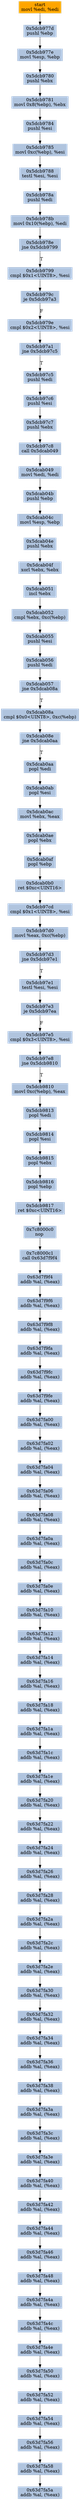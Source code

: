 digraph G {
node[shape=rectangle,style=filled,fillcolor=lightsteelblue,color=lightsteelblue]
bgcolor="transparent"
a0x5dcb977bmovl_edi_edi[label="start\nmovl %edi, %edi",color="lightgrey",fillcolor="orange"];
a0x5dcb977dpushl_ebp[label="0x5dcb977d\npushl %ebp"];
a0x5dcb977emovl_esp_ebp[label="0x5dcb977e\nmovl %esp, %ebp"];
a0x5dcb9780pushl_ebx[label="0x5dcb9780\npushl %ebx"];
a0x5dcb9781movl_0x8ebp__ebx[label="0x5dcb9781\nmovl 0x8(%ebp), %ebx"];
a0x5dcb9784pushl_esi[label="0x5dcb9784\npushl %esi"];
a0x5dcb9785movl_0xcebp__esi[label="0x5dcb9785\nmovl 0xc(%ebp), %esi"];
a0x5dcb9788testl_esi_esi[label="0x5dcb9788\ntestl %esi, %esi"];
a0x5dcb978apushl_edi[label="0x5dcb978a\npushl %edi"];
a0x5dcb978bmovl_0x10ebp__edi[label="0x5dcb978b\nmovl 0x10(%ebp), %edi"];
a0x5dcb978ejne_0x5dcb9799[label="0x5dcb978e\njne 0x5dcb9799"];
a0x5dcb9799cmpl_0x1UINT8_esi[label="0x5dcb9799\ncmpl $0x1<UINT8>, %esi"];
a0x5dcb979cje_0x5dcb97a3[label="0x5dcb979c\nje 0x5dcb97a3"];
a0x5dcb979ecmpl_0x2UINT8_esi[label="0x5dcb979e\ncmpl $0x2<UINT8>, %esi"];
a0x5dcb97a1jne_0x5dcb97c5[label="0x5dcb97a1\njne 0x5dcb97c5"];
a0x5dcb97c5pushl_edi[label="0x5dcb97c5\npushl %edi"];
a0x5dcb97c6pushl_esi[label="0x5dcb97c6\npushl %esi"];
a0x5dcb97c7pushl_ebx[label="0x5dcb97c7\npushl %ebx"];
a0x5dcb97c8call_0x5dcab049[label="0x5dcb97c8\ncall 0x5dcab049"];
a0x5dcab049movl_edi_edi[label="0x5dcab049\nmovl %edi, %edi"];
a0x5dcab04bpushl_ebp[label="0x5dcab04b\npushl %ebp"];
a0x5dcab04cmovl_esp_ebp[label="0x5dcab04c\nmovl %esp, %ebp"];
a0x5dcab04epushl_ebx[label="0x5dcab04e\npushl %ebx"];
a0x5dcab04fxorl_ebx_ebx[label="0x5dcab04f\nxorl %ebx, %ebx"];
a0x5dcab051incl_ebx[label="0x5dcab051\nincl %ebx"];
a0x5dcab052cmpl_ebx_0xcebp_[label="0x5dcab052\ncmpl %ebx, 0xc(%ebp)"];
a0x5dcab055pushl_esi[label="0x5dcab055\npushl %esi"];
a0x5dcab056pushl_edi[label="0x5dcab056\npushl %edi"];
a0x5dcab057jne_0x5dcab08a[label="0x5dcab057\njne 0x5dcab08a"];
a0x5dcab08acmpl_0x0UINT8_0xcebp_[label="0x5dcab08a\ncmpl $0x0<UINT8>, 0xc(%ebp)"];
a0x5dcab08ejne_0x5dcab0aa[label="0x5dcab08e\njne 0x5dcab0aa"];
a0x5dcab0aapopl_edi[label="0x5dcab0aa\npopl %edi"];
a0x5dcab0abpopl_esi[label="0x5dcab0ab\npopl %esi"];
a0x5dcab0acmovl_ebx_eax[label="0x5dcab0ac\nmovl %ebx, %eax"];
a0x5dcab0aepopl_ebx[label="0x5dcab0ae\npopl %ebx"];
a0x5dcab0afpopl_ebp[label="0x5dcab0af\npopl %ebp"];
a0x5dcab0b0ret_0xcUINT16[label="0x5dcab0b0\nret $0xc<UINT16>"];
a0x5dcb97cdcmpl_0x1UINT8_esi[label="0x5dcb97cd\ncmpl $0x1<UINT8>, %esi"];
a0x5dcb97d0movl_eax_0xcebp_[label="0x5dcb97d0\nmovl %eax, 0xc(%ebp)"];
a0x5dcb97d3jne_0x5dcb97e1[label="0x5dcb97d3\njne 0x5dcb97e1"];
a0x5dcb97e1testl_esi_esi[label="0x5dcb97e1\ntestl %esi, %esi"];
a0x5dcb97e3je_0x5dcb97ea[label="0x5dcb97e3\nje 0x5dcb97ea"];
a0x5dcb97e5cmpl_0x3UINT8_esi[label="0x5dcb97e5\ncmpl $0x3<UINT8>, %esi"];
a0x5dcb97e8jne_0x5dcb9810[label="0x5dcb97e8\njne 0x5dcb9810"];
a0x5dcb9810movl_0xcebp__eax[label="0x5dcb9810\nmovl 0xc(%ebp), %eax"];
a0x5dcb9813popl_edi[label="0x5dcb9813\npopl %edi"];
a0x5dcb9814popl_esi[label="0x5dcb9814\npopl %esi"];
a0x5dcb9815popl_ebx[label="0x5dcb9815\npopl %ebx"];
a0x5dcb9816popl_ebp[label="0x5dcb9816\npopl %ebp"];
a0x5dcb9817ret_0xcUINT16[label="0x5dcb9817\nret $0xc<UINT16>"];
a0x7c8000c0nop_[label="0x7c8000c0\nnop "];
a0x7c8000c1call_0x63d7f9f4[label="0x7c8000c1\ncall 0x63d7f9f4"];
a0x63d7f9f4addb_al_eax_[label="0x63d7f9f4\naddb %al, (%eax)"];
a0x63d7f9f6addb_al_eax_[label="0x63d7f9f6\naddb %al, (%eax)"];
a0x63d7f9f8addb_al_eax_[label="0x63d7f9f8\naddb %al, (%eax)"];
a0x63d7f9faaddb_al_eax_[label="0x63d7f9fa\naddb %al, (%eax)"];
a0x63d7f9fcaddb_al_eax_[label="0x63d7f9fc\naddb %al, (%eax)"];
a0x63d7f9feaddb_al_eax_[label="0x63d7f9fe\naddb %al, (%eax)"];
a0x63d7fa00addb_al_eax_[label="0x63d7fa00\naddb %al, (%eax)"];
a0x63d7fa02addb_al_eax_[label="0x63d7fa02\naddb %al, (%eax)"];
a0x63d7fa04addb_al_eax_[label="0x63d7fa04\naddb %al, (%eax)"];
a0x63d7fa06addb_al_eax_[label="0x63d7fa06\naddb %al, (%eax)"];
a0x63d7fa08addb_al_eax_[label="0x63d7fa08\naddb %al, (%eax)"];
a0x63d7fa0aaddb_al_eax_[label="0x63d7fa0a\naddb %al, (%eax)"];
a0x63d7fa0caddb_al_eax_[label="0x63d7fa0c\naddb %al, (%eax)"];
a0x63d7fa0eaddb_al_eax_[label="0x63d7fa0e\naddb %al, (%eax)"];
a0x63d7fa10addb_al_eax_[label="0x63d7fa10\naddb %al, (%eax)"];
a0x63d7fa12addb_al_eax_[label="0x63d7fa12\naddb %al, (%eax)"];
a0x63d7fa14addb_al_eax_[label="0x63d7fa14\naddb %al, (%eax)"];
a0x63d7fa16addb_al_eax_[label="0x63d7fa16\naddb %al, (%eax)"];
a0x63d7fa18addb_al_eax_[label="0x63d7fa18\naddb %al, (%eax)"];
a0x63d7fa1aaddb_al_eax_[label="0x63d7fa1a\naddb %al, (%eax)"];
a0x63d7fa1caddb_al_eax_[label="0x63d7fa1c\naddb %al, (%eax)"];
a0x63d7fa1eaddb_al_eax_[label="0x63d7fa1e\naddb %al, (%eax)"];
a0x63d7fa20addb_al_eax_[label="0x63d7fa20\naddb %al, (%eax)"];
a0x63d7fa22addb_al_eax_[label="0x63d7fa22\naddb %al, (%eax)"];
a0x63d7fa24addb_al_eax_[label="0x63d7fa24\naddb %al, (%eax)"];
a0x63d7fa26addb_al_eax_[label="0x63d7fa26\naddb %al, (%eax)"];
a0x63d7fa28addb_al_eax_[label="0x63d7fa28\naddb %al, (%eax)"];
a0x63d7fa2aaddb_al_eax_[label="0x63d7fa2a\naddb %al, (%eax)"];
a0x63d7fa2caddb_al_eax_[label="0x63d7fa2c\naddb %al, (%eax)"];
a0x63d7fa2eaddb_al_eax_[label="0x63d7fa2e\naddb %al, (%eax)"];
a0x63d7fa30addb_al_eax_[label="0x63d7fa30\naddb %al, (%eax)"];
a0x63d7fa32addb_al_eax_[label="0x63d7fa32\naddb %al, (%eax)"];
a0x63d7fa34addb_al_eax_[label="0x63d7fa34\naddb %al, (%eax)"];
a0x63d7fa36addb_al_eax_[label="0x63d7fa36\naddb %al, (%eax)"];
a0x63d7fa38addb_al_eax_[label="0x63d7fa38\naddb %al, (%eax)"];
a0x63d7fa3aaddb_al_eax_[label="0x63d7fa3a\naddb %al, (%eax)"];
a0x63d7fa3caddb_al_eax_[label="0x63d7fa3c\naddb %al, (%eax)"];
a0x63d7fa3eaddb_al_eax_[label="0x63d7fa3e\naddb %al, (%eax)"];
a0x63d7fa40addb_al_eax_[label="0x63d7fa40\naddb %al, (%eax)"];
a0x63d7fa42addb_al_eax_[label="0x63d7fa42\naddb %al, (%eax)"];
a0x63d7fa44addb_al_eax_[label="0x63d7fa44\naddb %al, (%eax)"];
a0x63d7fa46addb_al_eax_[label="0x63d7fa46\naddb %al, (%eax)"];
a0x63d7fa48addb_al_eax_[label="0x63d7fa48\naddb %al, (%eax)"];
a0x63d7fa4aaddb_al_eax_[label="0x63d7fa4a\naddb %al, (%eax)"];
a0x63d7fa4caddb_al_eax_[label="0x63d7fa4c\naddb %al, (%eax)"];
a0x63d7fa4eaddb_al_eax_[label="0x63d7fa4e\naddb %al, (%eax)"];
a0x63d7fa50addb_al_eax_[label="0x63d7fa50\naddb %al, (%eax)"];
a0x63d7fa52addb_al_eax_[label="0x63d7fa52\naddb %al, (%eax)"];
a0x63d7fa54addb_al_eax_[label="0x63d7fa54\naddb %al, (%eax)"];
a0x63d7fa56addb_al_eax_[label="0x63d7fa56\naddb %al, (%eax)"];
a0x63d7fa58addb_al_eax_[label="0x63d7fa58\naddb %al, (%eax)"];
a0x63d7fa5aaddb_al_eax_[label="0x63d7fa5a\naddb %al, (%eax)"];
a0x5dcb977bmovl_edi_edi -> a0x5dcb977dpushl_ebp [color="#000000"];
a0x5dcb977dpushl_ebp -> a0x5dcb977emovl_esp_ebp [color="#000000"];
a0x5dcb977emovl_esp_ebp -> a0x5dcb9780pushl_ebx [color="#000000"];
a0x5dcb9780pushl_ebx -> a0x5dcb9781movl_0x8ebp__ebx [color="#000000"];
a0x5dcb9781movl_0x8ebp__ebx -> a0x5dcb9784pushl_esi [color="#000000"];
a0x5dcb9784pushl_esi -> a0x5dcb9785movl_0xcebp__esi [color="#000000"];
a0x5dcb9785movl_0xcebp__esi -> a0x5dcb9788testl_esi_esi [color="#000000"];
a0x5dcb9788testl_esi_esi -> a0x5dcb978apushl_edi [color="#000000"];
a0x5dcb978apushl_edi -> a0x5dcb978bmovl_0x10ebp__edi [color="#000000"];
a0x5dcb978bmovl_0x10ebp__edi -> a0x5dcb978ejne_0x5dcb9799 [color="#000000"];
a0x5dcb978ejne_0x5dcb9799 -> a0x5dcb9799cmpl_0x1UINT8_esi [color="#000000",label="T"];
a0x5dcb9799cmpl_0x1UINT8_esi -> a0x5dcb979cje_0x5dcb97a3 [color="#000000"];
a0x5dcb979cje_0x5dcb97a3 -> a0x5dcb979ecmpl_0x2UINT8_esi [color="#000000",label="F"];
a0x5dcb979ecmpl_0x2UINT8_esi -> a0x5dcb97a1jne_0x5dcb97c5 [color="#000000"];
a0x5dcb97a1jne_0x5dcb97c5 -> a0x5dcb97c5pushl_edi [color="#000000",label="T"];
a0x5dcb97c5pushl_edi -> a0x5dcb97c6pushl_esi [color="#000000"];
a0x5dcb97c6pushl_esi -> a0x5dcb97c7pushl_ebx [color="#000000"];
a0x5dcb97c7pushl_ebx -> a0x5dcb97c8call_0x5dcab049 [color="#000000"];
a0x5dcb97c8call_0x5dcab049 -> a0x5dcab049movl_edi_edi [color="#000000"];
a0x5dcab049movl_edi_edi -> a0x5dcab04bpushl_ebp [color="#000000"];
a0x5dcab04bpushl_ebp -> a0x5dcab04cmovl_esp_ebp [color="#000000"];
a0x5dcab04cmovl_esp_ebp -> a0x5dcab04epushl_ebx [color="#000000"];
a0x5dcab04epushl_ebx -> a0x5dcab04fxorl_ebx_ebx [color="#000000"];
a0x5dcab04fxorl_ebx_ebx -> a0x5dcab051incl_ebx [color="#000000"];
a0x5dcab051incl_ebx -> a0x5dcab052cmpl_ebx_0xcebp_ [color="#000000"];
a0x5dcab052cmpl_ebx_0xcebp_ -> a0x5dcab055pushl_esi [color="#000000"];
a0x5dcab055pushl_esi -> a0x5dcab056pushl_edi [color="#000000"];
a0x5dcab056pushl_edi -> a0x5dcab057jne_0x5dcab08a [color="#000000"];
a0x5dcab057jne_0x5dcab08a -> a0x5dcab08acmpl_0x0UINT8_0xcebp_ [color="#000000",label="T"];
a0x5dcab08acmpl_0x0UINT8_0xcebp_ -> a0x5dcab08ejne_0x5dcab0aa [color="#000000"];
a0x5dcab08ejne_0x5dcab0aa -> a0x5dcab0aapopl_edi [color="#000000",label="T"];
a0x5dcab0aapopl_edi -> a0x5dcab0abpopl_esi [color="#000000"];
a0x5dcab0abpopl_esi -> a0x5dcab0acmovl_ebx_eax [color="#000000"];
a0x5dcab0acmovl_ebx_eax -> a0x5dcab0aepopl_ebx [color="#000000"];
a0x5dcab0aepopl_ebx -> a0x5dcab0afpopl_ebp [color="#000000"];
a0x5dcab0afpopl_ebp -> a0x5dcab0b0ret_0xcUINT16 [color="#000000"];
a0x5dcab0b0ret_0xcUINT16 -> a0x5dcb97cdcmpl_0x1UINT8_esi [color="#000000"];
a0x5dcb97cdcmpl_0x1UINT8_esi -> a0x5dcb97d0movl_eax_0xcebp_ [color="#000000"];
a0x5dcb97d0movl_eax_0xcebp_ -> a0x5dcb97d3jne_0x5dcb97e1 [color="#000000"];
a0x5dcb97d3jne_0x5dcb97e1 -> a0x5dcb97e1testl_esi_esi [color="#000000",label="T"];
a0x5dcb97e1testl_esi_esi -> a0x5dcb97e3je_0x5dcb97ea [color="#000000"];
a0x5dcb97e3je_0x5dcb97ea -> a0x5dcb97e5cmpl_0x3UINT8_esi [color="#000000",label="F"];
a0x5dcb97e5cmpl_0x3UINT8_esi -> a0x5dcb97e8jne_0x5dcb9810 [color="#000000"];
a0x5dcb97e8jne_0x5dcb9810 -> a0x5dcb9810movl_0xcebp__eax [color="#000000",label="T"];
a0x5dcb9810movl_0xcebp__eax -> a0x5dcb9813popl_edi [color="#000000"];
a0x5dcb9813popl_edi -> a0x5dcb9814popl_esi [color="#000000"];
a0x5dcb9814popl_esi -> a0x5dcb9815popl_ebx [color="#000000"];
a0x5dcb9815popl_ebx -> a0x5dcb9816popl_ebp [color="#000000"];
a0x5dcb9816popl_ebp -> a0x5dcb9817ret_0xcUINT16 [color="#000000"];
a0x5dcb9817ret_0xcUINT16 -> a0x7c8000c0nop_ [color="#000000"];
a0x7c8000c0nop_ -> a0x7c8000c1call_0x63d7f9f4 [color="#000000"];
a0x7c8000c1call_0x63d7f9f4 -> a0x63d7f9f4addb_al_eax_ [color="#000000"];
a0x63d7f9f4addb_al_eax_ -> a0x63d7f9f6addb_al_eax_ [color="#000000"];
a0x63d7f9f6addb_al_eax_ -> a0x63d7f9f8addb_al_eax_ [color="#000000"];
a0x63d7f9f8addb_al_eax_ -> a0x63d7f9faaddb_al_eax_ [color="#000000"];
a0x63d7f9faaddb_al_eax_ -> a0x63d7f9fcaddb_al_eax_ [color="#000000"];
a0x63d7f9fcaddb_al_eax_ -> a0x63d7f9feaddb_al_eax_ [color="#000000"];
a0x63d7f9feaddb_al_eax_ -> a0x63d7fa00addb_al_eax_ [color="#000000"];
a0x63d7fa00addb_al_eax_ -> a0x63d7fa02addb_al_eax_ [color="#000000"];
a0x63d7fa02addb_al_eax_ -> a0x63d7fa04addb_al_eax_ [color="#000000"];
a0x63d7fa04addb_al_eax_ -> a0x63d7fa06addb_al_eax_ [color="#000000"];
a0x63d7fa06addb_al_eax_ -> a0x63d7fa08addb_al_eax_ [color="#000000"];
a0x63d7fa08addb_al_eax_ -> a0x63d7fa0aaddb_al_eax_ [color="#000000"];
a0x63d7fa0aaddb_al_eax_ -> a0x63d7fa0caddb_al_eax_ [color="#000000"];
a0x63d7fa0caddb_al_eax_ -> a0x63d7fa0eaddb_al_eax_ [color="#000000"];
a0x63d7fa0eaddb_al_eax_ -> a0x63d7fa10addb_al_eax_ [color="#000000"];
a0x63d7fa10addb_al_eax_ -> a0x63d7fa12addb_al_eax_ [color="#000000"];
a0x63d7fa12addb_al_eax_ -> a0x63d7fa14addb_al_eax_ [color="#000000"];
a0x63d7fa14addb_al_eax_ -> a0x63d7fa16addb_al_eax_ [color="#000000"];
a0x63d7fa16addb_al_eax_ -> a0x63d7fa18addb_al_eax_ [color="#000000"];
a0x63d7fa18addb_al_eax_ -> a0x63d7fa1aaddb_al_eax_ [color="#000000"];
a0x63d7fa1aaddb_al_eax_ -> a0x63d7fa1caddb_al_eax_ [color="#000000"];
a0x63d7fa1caddb_al_eax_ -> a0x63d7fa1eaddb_al_eax_ [color="#000000"];
a0x63d7fa1eaddb_al_eax_ -> a0x63d7fa20addb_al_eax_ [color="#000000"];
a0x63d7fa20addb_al_eax_ -> a0x63d7fa22addb_al_eax_ [color="#000000"];
a0x63d7fa22addb_al_eax_ -> a0x63d7fa24addb_al_eax_ [color="#000000"];
a0x63d7fa24addb_al_eax_ -> a0x63d7fa26addb_al_eax_ [color="#000000"];
a0x63d7fa26addb_al_eax_ -> a0x63d7fa28addb_al_eax_ [color="#000000"];
a0x63d7fa28addb_al_eax_ -> a0x63d7fa2aaddb_al_eax_ [color="#000000"];
a0x63d7fa2aaddb_al_eax_ -> a0x63d7fa2caddb_al_eax_ [color="#000000"];
a0x63d7fa2caddb_al_eax_ -> a0x63d7fa2eaddb_al_eax_ [color="#000000"];
a0x63d7fa2eaddb_al_eax_ -> a0x63d7fa30addb_al_eax_ [color="#000000"];
a0x63d7fa30addb_al_eax_ -> a0x63d7fa32addb_al_eax_ [color="#000000"];
a0x63d7fa32addb_al_eax_ -> a0x63d7fa34addb_al_eax_ [color="#000000"];
a0x63d7fa34addb_al_eax_ -> a0x63d7fa36addb_al_eax_ [color="#000000"];
a0x63d7fa36addb_al_eax_ -> a0x63d7fa38addb_al_eax_ [color="#000000"];
a0x63d7fa38addb_al_eax_ -> a0x63d7fa3aaddb_al_eax_ [color="#000000"];
a0x63d7fa3aaddb_al_eax_ -> a0x63d7fa3caddb_al_eax_ [color="#000000"];
a0x63d7fa3caddb_al_eax_ -> a0x63d7fa3eaddb_al_eax_ [color="#000000"];
a0x63d7fa3eaddb_al_eax_ -> a0x63d7fa40addb_al_eax_ [color="#000000"];
a0x63d7fa40addb_al_eax_ -> a0x63d7fa42addb_al_eax_ [color="#000000"];
a0x63d7fa42addb_al_eax_ -> a0x63d7fa44addb_al_eax_ [color="#000000"];
a0x63d7fa44addb_al_eax_ -> a0x63d7fa46addb_al_eax_ [color="#000000"];
a0x63d7fa46addb_al_eax_ -> a0x63d7fa48addb_al_eax_ [color="#000000"];
a0x63d7fa48addb_al_eax_ -> a0x63d7fa4aaddb_al_eax_ [color="#000000"];
a0x63d7fa4aaddb_al_eax_ -> a0x63d7fa4caddb_al_eax_ [color="#000000"];
a0x63d7fa4caddb_al_eax_ -> a0x63d7fa4eaddb_al_eax_ [color="#000000"];
a0x63d7fa4eaddb_al_eax_ -> a0x63d7fa50addb_al_eax_ [color="#000000"];
a0x63d7fa50addb_al_eax_ -> a0x63d7fa52addb_al_eax_ [color="#000000"];
a0x63d7fa52addb_al_eax_ -> a0x63d7fa54addb_al_eax_ [color="#000000"];
a0x63d7fa54addb_al_eax_ -> a0x63d7fa56addb_al_eax_ [color="#000000"];
a0x63d7fa56addb_al_eax_ -> a0x63d7fa58addb_al_eax_ [color="#000000"];
a0x63d7fa58addb_al_eax_ -> a0x63d7fa5aaddb_al_eax_ [color="#000000"];
}
